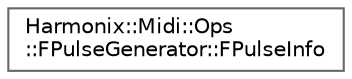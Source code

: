 digraph "Graphical Class Hierarchy"
{
 // INTERACTIVE_SVG=YES
 // LATEX_PDF_SIZE
  bgcolor="transparent";
  edge [fontname=Helvetica,fontsize=10,labelfontname=Helvetica,labelfontsize=10];
  node [fontname=Helvetica,fontsize=10,shape=box,height=0.2,width=0.4];
  rankdir="LR";
  Node0 [id="Node000000",label="Harmonix::Midi::Ops\l::FPulseGenerator::FPulseInfo",height=0.2,width=0.4,color="grey40", fillcolor="white", style="filled",URL="$d3/d28/structHarmonix_1_1Midi_1_1Ops_1_1FPulseGenerator_1_1FPulseInfo.html",tooltip=" "];
}
